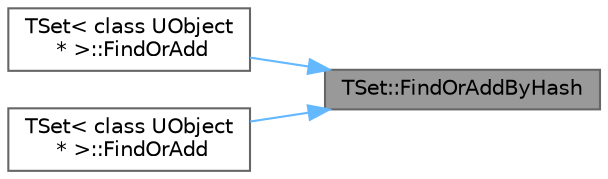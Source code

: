 digraph "TSet::FindOrAddByHash"
{
 // INTERACTIVE_SVG=YES
 // LATEX_PDF_SIZE
  bgcolor="transparent";
  edge [fontname=Helvetica,fontsize=10,labelfontname=Helvetica,labelfontsize=10];
  node [fontname=Helvetica,fontsize=10,shape=box,height=0.2,width=0.4];
  rankdir="RL";
  Node1 [id="Node000001",label="TSet::FindOrAddByHash",height=0.2,width=0.4,color="gray40", fillcolor="grey60", style="filled", fontcolor="black",tooltip="Adds an element to the set if not already present and returns a reference to the added or existing el..."];
  Node1 -> Node2 [id="edge1_Node000001_Node000002",dir="back",color="steelblue1",style="solid",tooltip=" "];
  Node2 [id="Node000002",label="TSet\< class UObject\l * \>::FindOrAdd",height=0.2,width=0.4,color="grey40", fillcolor="white", style="filled",URL="$d5/d15/classTSet.html#a956630d2e32aba9a94191bd0a343ffb2",tooltip=" "];
  Node1 -> Node3 [id="edge2_Node000001_Node000003",dir="back",color="steelblue1",style="solid",tooltip=" "];
  Node3 [id="Node000003",label="TSet\< class UObject\l * \>::FindOrAdd",height=0.2,width=0.4,color="grey40", fillcolor="white", style="filled",URL="$d5/d15/classTSet.html#ac0564b9efe1bb55aaa0dde92d880c27b",tooltip=" "];
}
